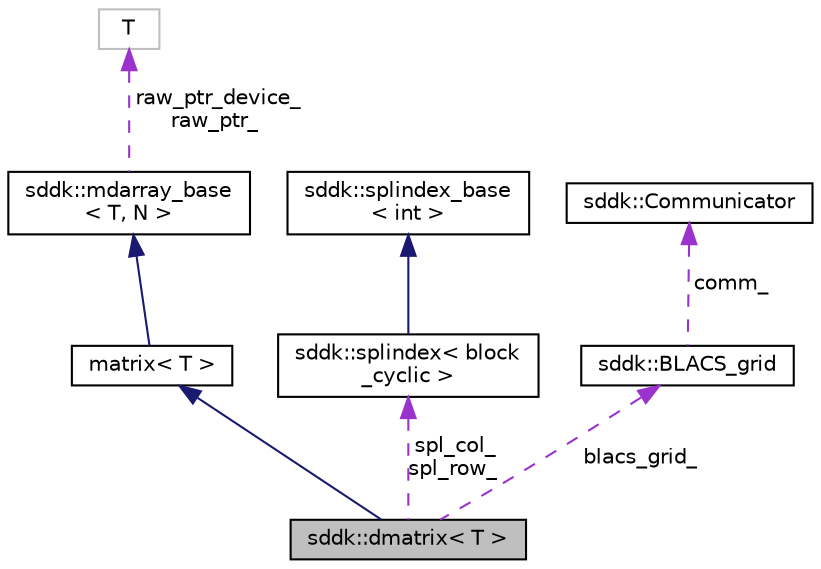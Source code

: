 digraph "sddk::dmatrix&lt; T &gt;"
{
 // INTERACTIVE_SVG=YES
  edge [fontname="Helvetica",fontsize="10",labelfontname="Helvetica",labelfontsize="10"];
  node [fontname="Helvetica",fontsize="10",shape=record];
  Node1 [label="sddk::dmatrix\< T \>",height=0.2,width=0.4,color="black", fillcolor="grey75", style="filled", fontcolor="black"];
  Node2 -> Node1 [dir="back",color="midnightblue",fontsize="10",style="solid",fontname="Helvetica"];
  Node2 [label="matrix\< T \>",height=0.2,width=0.4,color="black", fillcolor="white", style="filled",URL="$classsddk_1_1mdarray.html"];
  Node3 -> Node2 [dir="back",color="midnightblue",fontsize="10",style="solid",fontname="Helvetica"];
  Node3 [label="sddk::mdarray_base\l\< T, N \>",height=0.2,width=0.4,color="black", fillcolor="white", style="filled",URL="$classsddk_1_1mdarray__base.html",tooltip="Base class of multidimensional array. "];
  Node4 -> Node3 [dir="back",color="darkorchid3",fontsize="10",style="dashed",label=" raw_ptr_device_\nraw_ptr_" ,fontname="Helvetica"];
  Node4 [label="T",height=0.2,width=0.4,color="grey75", fillcolor="white", style="filled"];
  Node5 -> Node1 [dir="back",color="darkorchid3",fontsize="10",style="dashed",label=" spl_col_\nspl_row_" ,fontname="Helvetica"];
  Node5 [label="sddk::splindex\< block\l_cyclic \>",height=0.2,width=0.4,color="black", fillcolor="white", style="filled",URL="$classsddk_1_1splindex.html"];
  Node6 -> Node5 [dir="back",color="midnightblue",fontsize="10",style="solid",fontname="Helvetica"];
  Node6 [label="sddk::splindex_base\l\< int \>",height=0.2,width=0.4,color="black", fillcolor="white", style="filled",URL="$classsddk_1_1splindex__base.html"];
  Node7 -> Node1 [dir="back",color="darkorchid3",fontsize="10",style="dashed",label=" blacs_grid_" ,fontname="Helvetica"];
  Node7 [label="sddk::BLACS_grid",height=0.2,width=0.4,color="black", fillcolor="white", style="filled",URL="$classsddk_1_1_b_l_a_c_s__grid.html",tooltip="BLACS grid wrapper. "];
  Node8 -> Node7 [dir="back",color="darkorchid3",fontsize="10",style="dashed",label=" comm_" ,fontname="Helvetica"];
  Node8 [label="sddk::Communicator",height=0.2,width=0.4,color="black", fillcolor="white", style="filled",URL="$classsddk_1_1_communicator.html",tooltip="MPI communicator wrapper. "];
}
